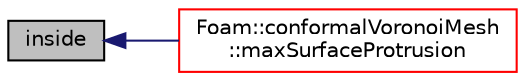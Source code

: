 digraph "inside"
{
  bgcolor="transparent";
  edge [fontname="Helvetica",fontsize="10",labelfontname="Helvetica",labelfontsize="10"];
  node [fontname="Helvetica",fontsize="10",shape=record];
  rankdir="LR";
  Node1 [label="inside",height=0.2,width=0.4,color="black", fillcolor="grey75", style="filled", fontcolor="black"];
  Node1 -> Node2 [dir="back",color="midnightblue",fontsize="10",style="solid",fontname="Helvetica"];
  Node2 [label="Foam::conformalVoronoiMesh\l::maxSurfaceProtrusion",height=0.2,width=0.4,color="red",URL="$a00346.html#abbdbaf6285f4570baa614a58ee4b0b64",tooltip="Return the local maximum surface protrusion distance. "];
}
